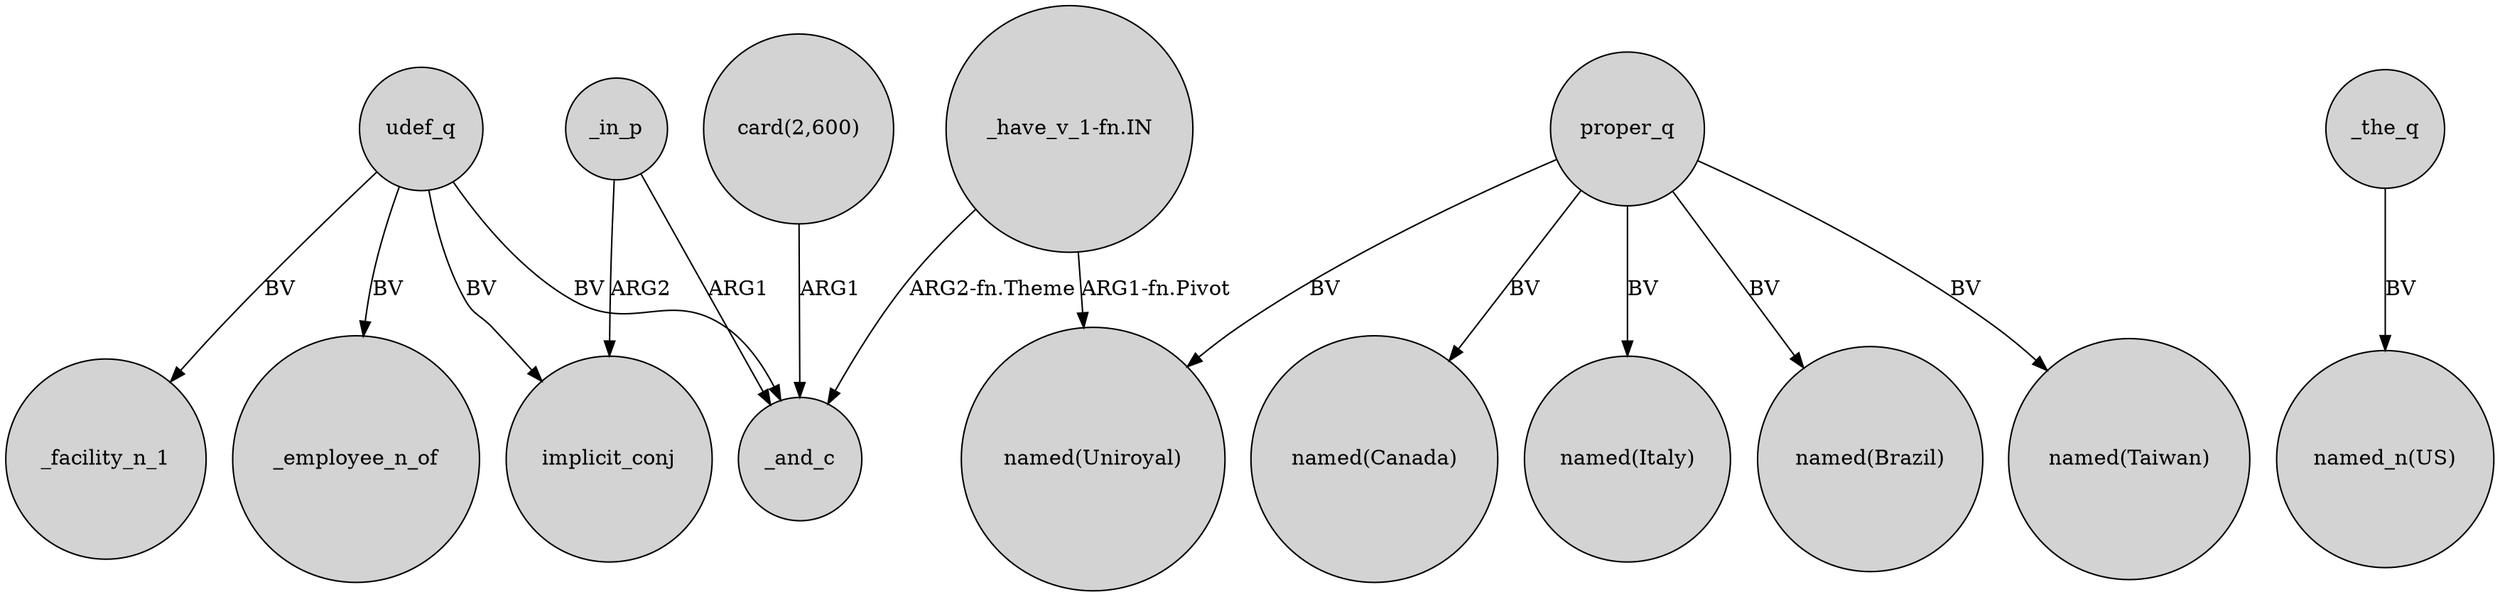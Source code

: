 digraph {
	node [shape=circle style=filled]
	udef_q -> _facility_n_1 [label=BV]
	_in_p -> implicit_conj [label=ARG2]
	"_have_v_1-fn.IN" -> _and_c [label="ARG2-fn.Theme"]
	proper_q -> "named(Taiwan)" [label=BV]
	proper_q -> "named(Canada)" [label=BV]
	udef_q -> _employee_n_of [label=BV]
	_in_p -> _and_c [label=ARG1]
	udef_q -> _and_c [label=BV]
	proper_q -> "named(Uniroyal)" [label=BV]
	udef_q -> implicit_conj [label=BV]
	proper_q -> "named(Italy)" [label=BV]
	_the_q -> "named_n(US)" [label=BV]
	proper_q -> "named(Brazil)" [label=BV]
	"card(2,600)" -> _and_c [label=ARG1]
	"_have_v_1-fn.IN" -> "named(Uniroyal)" [label="ARG1-fn.Pivot"]
}
